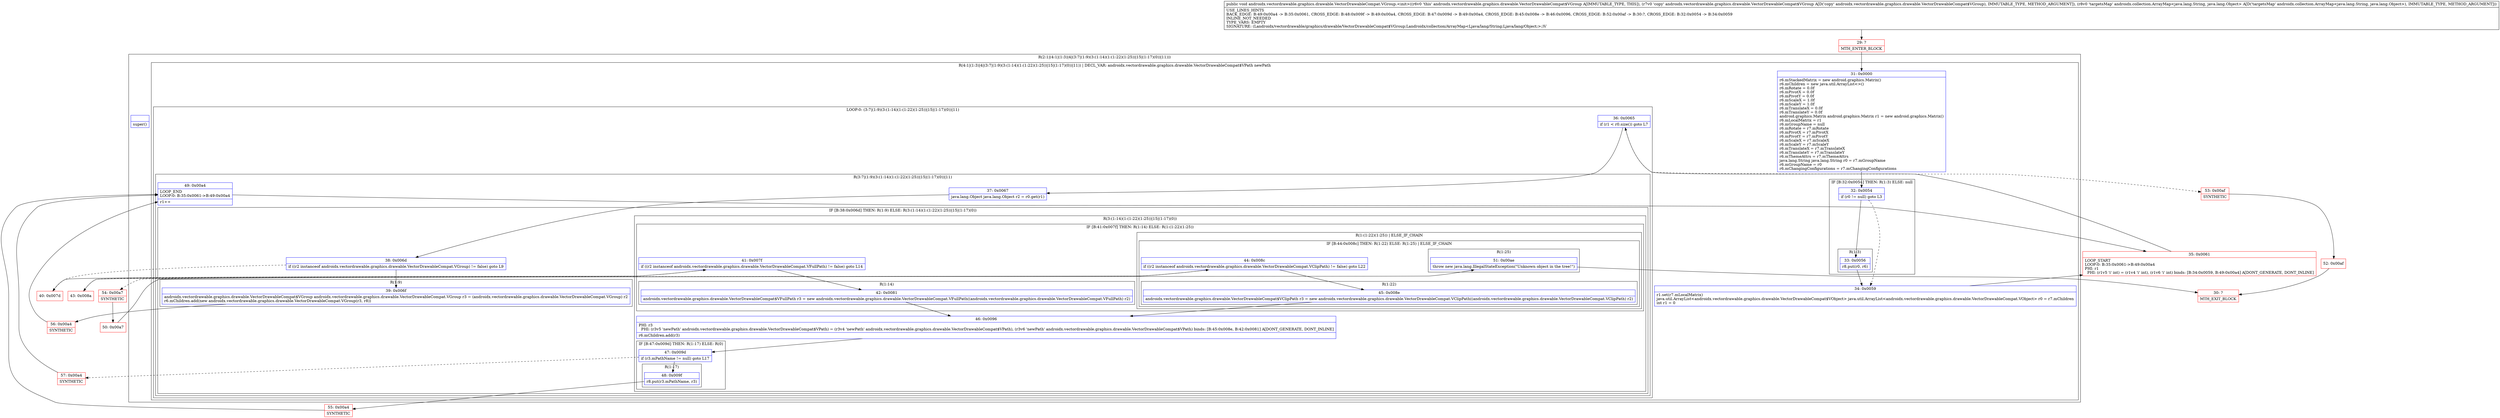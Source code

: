 digraph "CFG forandroidx.vectordrawable.graphics.drawable.VectorDrawableCompat.VGroup.\<init\>(Landroidx\/vectordrawable\/graphics\/drawable\/VectorDrawableCompat$VGroup;Landroidx\/collection\/ArrayMap;)V" {
subgraph cluster_Region_1138901151 {
label = "R(2:1|(4:1|(1:3)|4|(3:7|(1:9)(3:(1:14)(1:(1:22)(1:25))|15|(1:17)(0))|11)))";
node [shape=record,color=blue];
Node_InsnContainer_1063251850 [shape=record,label="{|super()\l}"];
subgraph cluster_Region_1705438708 {
label = "R(4:1|(1:3)|4|(3:7|(1:9)(3:(1:14)(1:(1:22)(1:25))|15|(1:17)(0))|11)) | DECL_VAR: androidx.vectordrawable.graphics.drawable.VectorDrawableCompat$VPath newPath\l";
node [shape=record,color=blue];
Node_31 [shape=record,label="{31\:\ 0x0000|r6.mStackedMatrix = new android.graphics.Matrix()\lr6.mChildren = new java.util.ArrayList\<\>()\lr6.mRotate = 0.0f\lr6.mPivotX = 0.0f\lr6.mPivotY = 0.0f\lr6.mScaleX = 1.0f\lr6.mScaleY = 1.0f\lr6.mTranslateX = 0.0f\lr6.mTranslateY = 0.0f\landroid.graphics.Matrix android.graphics.Matrix r1 = new android.graphics.Matrix()\lr6.mLocalMatrix = r1\lr6.mGroupName = null\lr6.mRotate = r7.mRotate\lr6.mPivotX = r7.mPivotX\lr6.mPivotY = r7.mPivotY\lr6.mScaleX = r7.mScaleX\lr6.mScaleY = r7.mScaleY\lr6.mTranslateX = r7.mTranslateX\lr6.mTranslateY = r7.mTranslateY\lr6.mThemeAttrs = r7.mThemeAttrs\ljava.lang.String java.lang.String r0 = r7.mGroupName\lr6.mGroupName = r0\lr6.mChangingConfigurations = r7.mChangingConfigurations\l}"];
subgraph cluster_IfRegion_194958551 {
label = "IF [B:32:0x0054] THEN: R(1:3) ELSE: null";
node [shape=record,color=blue];
Node_32 [shape=record,label="{32\:\ 0x0054|if (r0 != null) goto L3\l}"];
subgraph cluster_Region_26253389 {
label = "R(1:3)";
node [shape=record,color=blue];
Node_33 [shape=record,label="{33\:\ 0x0056|r8.put(r0, r6)\l}"];
}
}
Node_34 [shape=record,label="{34\:\ 0x0059|r1.set(r7.mLocalMatrix)\ljava.util.ArrayList\<androidx.vectordrawable.graphics.drawable.VectorDrawableCompat$VObject\> java.util.ArrayList\<androidx.vectordrawable.graphics.drawable.VectorDrawableCompat.VObject\> r0 = r7.mChildren\lint r1 = 0\l}"];
subgraph cluster_LoopRegion_1603692687 {
label = "LOOP:0: (3:7|(1:9)(3:(1:14)(1:(1:22)(1:25))|15|(1:17)(0))|11)";
node [shape=record,color=blue];
Node_36 [shape=record,label="{36\:\ 0x0065|if (r1 \< r0.size()) goto L7\l}"];
subgraph cluster_Region_227407812 {
label = "R(3:7|(1:9)(3:(1:14)(1:(1:22)(1:25))|15|(1:17)(0))|11)";
node [shape=record,color=blue];
Node_37 [shape=record,label="{37\:\ 0x0067|java.lang.Object java.lang.Object r2 = r0.get(r1)\l}"];
subgraph cluster_IfRegion_1892197070 {
label = "IF [B:38:0x006d] THEN: R(1:9) ELSE: R(3:(1:14)(1:(1:22)(1:25))|15|(1:17)(0))";
node [shape=record,color=blue];
Node_38 [shape=record,label="{38\:\ 0x006d|if ((r2 instanceof androidx.vectordrawable.graphics.drawable.VectorDrawableCompat.VGroup) != false) goto L9\l}"];
subgraph cluster_Region_1964969578 {
label = "R(1:9)";
node [shape=record,color=blue];
Node_39 [shape=record,label="{39\:\ 0x006f|androidx.vectordrawable.graphics.drawable.VectorDrawableCompat$VGroup androidx.vectordrawable.graphics.drawable.VectorDrawableCompat.VGroup r3 = (androidx.vectordrawable.graphics.drawable.VectorDrawableCompat.VGroup) r2\lr6.mChildren.add(new androidx.vectordrawable.graphics.drawable.VectorDrawableCompat.VGroup(r3, r8))\l}"];
}
subgraph cluster_Region_687106581 {
label = "R(3:(1:14)(1:(1:22)(1:25))|15|(1:17)(0))";
node [shape=record,color=blue];
subgraph cluster_IfRegion_430035542 {
label = "IF [B:41:0x007f] THEN: R(1:14) ELSE: R(1:(1:22)(1:25))";
node [shape=record,color=blue];
Node_41 [shape=record,label="{41\:\ 0x007f|if ((r2 instanceof androidx.vectordrawable.graphics.drawable.VectorDrawableCompat.VFullPath) != false) goto L14\l}"];
subgraph cluster_Region_2079335793 {
label = "R(1:14)";
node [shape=record,color=blue];
Node_42 [shape=record,label="{42\:\ 0x0081|androidx.vectordrawable.graphics.drawable.VectorDrawableCompat$VFullPath r3 = new androidx.vectordrawable.graphics.drawable.VectorDrawableCompat.VFullPath((androidx.vectordrawable.graphics.drawable.VectorDrawableCompat.VFullPath) r2)\l}"];
}
subgraph cluster_Region_1422513035 {
label = "R(1:(1:22)(1:25)) | ELSE_IF_CHAIN\l";
node [shape=record,color=blue];
subgraph cluster_IfRegion_1310406163 {
label = "IF [B:44:0x008c] THEN: R(1:22) ELSE: R(1:25) | ELSE_IF_CHAIN\l";
node [shape=record,color=blue];
Node_44 [shape=record,label="{44\:\ 0x008c|if ((r2 instanceof androidx.vectordrawable.graphics.drawable.VectorDrawableCompat.VClipPath) != false) goto L22\l}"];
subgraph cluster_Region_1132076516 {
label = "R(1:22)";
node [shape=record,color=blue];
Node_45 [shape=record,label="{45\:\ 0x008e|androidx.vectordrawable.graphics.drawable.VectorDrawableCompat$VClipPath r3 = new androidx.vectordrawable.graphics.drawable.VectorDrawableCompat.VClipPath((androidx.vectordrawable.graphics.drawable.VectorDrawableCompat.VClipPath) r2)\l}"];
}
subgraph cluster_Region_100570933 {
label = "R(1:25)";
node [shape=record,color=blue];
Node_51 [shape=record,label="{51\:\ 0x00ae|throw new java.lang.IllegalStateException(\"Unknown object in the tree!\")\l}"];
}
}
}
}
Node_46 [shape=record,label="{46\:\ 0x0096|PHI: r3 \l  PHI: (r3v5 'newPath' androidx.vectordrawable.graphics.drawable.VectorDrawableCompat$VPath) = (r3v4 'newPath' androidx.vectordrawable.graphics.drawable.VectorDrawableCompat$VPath), (r3v6 'newPath' androidx.vectordrawable.graphics.drawable.VectorDrawableCompat$VPath) binds: [B:45:0x008e, B:42:0x0081] A[DONT_GENERATE, DONT_INLINE]\l|r6.mChildren.add(r3)\l}"];
subgraph cluster_IfRegion_1159531455 {
label = "IF [B:47:0x009d] THEN: R(1:17) ELSE: R(0)";
node [shape=record,color=blue];
Node_47 [shape=record,label="{47\:\ 0x009d|if (r3.mPathName != null) goto L17\l}"];
subgraph cluster_Region_1320318411 {
label = "R(1:17)";
node [shape=record,color=blue];
Node_48 [shape=record,label="{48\:\ 0x009f|r8.put(r3.mPathName, r3)\l}"];
}
subgraph cluster_Region_1417523741 {
label = "R(0)";
node [shape=record,color=blue];
}
}
}
}
Node_49 [shape=record,label="{49\:\ 0x00a4|LOOP_END\lLOOP:0: B:35:0x0061\-\>B:49:0x00a4\l|r1++\l}"];
}
}
}
}
Node_29 [shape=record,color=red,label="{29\:\ ?|MTH_ENTER_BLOCK\l}"];
Node_35 [shape=record,color=red,label="{35\:\ 0x0061|LOOP_START\lLOOP:0: B:35:0x0061\-\>B:49:0x00a4\lPHI: r1 \l  PHI: (r1v5 'i' int) = (r1v4 'i' int), (r1v6 'i' int) binds: [B:34:0x0059, B:49:0x00a4] A[DONT_GENERATE, DONT_INLINE]\l}"];
Node_56 [shape=record,color=red,label="{56\:\ 0x00a4|SYNTHETIC\l}"];
Node_40 [shape=record,color=red,label="{40\:\ 0x007d}"];
Node_55 [shape=record,color=red,label="{55\:\ 0x00a4|SYNTHETIC\l}"];
Node_57 [shape=record,color=red,label="{57\:\ 0x00a4|SYNTHETIC\l}"];
Node_43 [shape=record,color=red,label="{43\:\ 0x008a}"];
Node_54 [shape=record,color=red,label="{54\:\ 0x00a7|SYNTHETIC\l}"];
Node_50 [shape=record,color=red,label="{50\:\ 0x00a7}"];
Node_30 [shape=record,color=red,label="{30\:\ ?|MTH_EXIT_BLOCK\l}"];
Node_53 [shape=record,color=red,label="{53\:\ 0x00af|SYNTHETIC\l}"];
Node_52 [shape=record,color=red,label="{52\:\ 0x00af}"];
MethodNode[shape=record,label="{public void androidx.vectordrawable.graphics.drawable.VectorDrawableCompat.VGroup.\<init\>((r6v0 'this' androidx.vectordrawable.graphics.drawable.VectorDrawableCompat$VGroup A[IMMUTABLE_TYPE, THIS]), (r7v0 'copy' androidx.vectordrawable.graphics.drawable.VectorDrawableCompat$VGroup A[D('copy' androidx.vectordrawable.graphics.drawable.VectorDrawableCompat$VGroup), IMMUTABLE_TYPE, METHOD_ARGUMENT]), (r8v0 'targetsMap' androidx.collection.ArrayMap\<java.lang.String, java.lang.Object\> A[D('targetsMap' androidx.collection.ArrayMap\<java.lang.String, java.lang.Object\>), IMMUTABLE_TYPE, METHOD_ARGUMENT]))  | USE_LINES_HINTS\lBACK_EDGE: B:49:0x00a4 \-\> B:35:0x0061, CROSS_EDGE: B:48:0x009f \-\> B:49:0x00a4, CROSS_EDGE: B:47:0x009d \-\> B:49:0x00a4, CROSS_EDGE: B:45:0x008e \-\> B:46:0x0096, CROSS_EDGE: B:52:0x00af \-\> B:30:?, CROSS_EDGE: B:32:0x0054 \-\> B:34:0x0059\lINLINE_NOT_NEEDED\lTYPE_VARS: EMPTY\lSIGNATURE: (Landroidx\/vectordrawable\/graphics\/drawable\/VectorDrawableCompat$VGroup;Landroidx\/collection\/ArrayMap\<Ljava\/lang\/String;Ljava\/lang\/Object;\>;)V\l}"];
MethodNode -> Node_29;Node_31 -> Node_32;
Node_32 -> Node_33;
Node_32 -> Node_34[style=dashed];
Node_33 -> Node_34;
Node_34 -> Node_35;
Node_36 -> Node_37;
Node_36 -> Node_53[style=dashed];
Node_37 -> Node_38;
Node_38 -> Node_39;
Node_38 -> Node_40[style=dashed];
Node_39 -> Node_56;
Node_41 -> Node_42;
Node_41 -> Node_43[style=dashed];
Node_42 -> Node_46;
Node_44 -> Node_45;
Node_44 -> Node_54[style=dashed];
Node_45 -> Node_46;
Node_51 -> Node_30;
Node_46 -> Node_47;
Node_47 -> Node_48;
Node_47 -> Node_57[style=dashed];
Node_48 -> Node_55;
Node_49 -> Node_35;
Node_29 -> Node_31;
Node_35 -> Node_36;
Node_56 -> Node_49;
Node_40 -> Node_41;
Node_55 -> Node_49;
Node_57 -> Node_49;
Node_43 -> Node_44;
Node_54 -> Node_50;
Node_50 -> Node_51;
Node_53 -> Node_52;
Node_52 -> Node_30;
}

